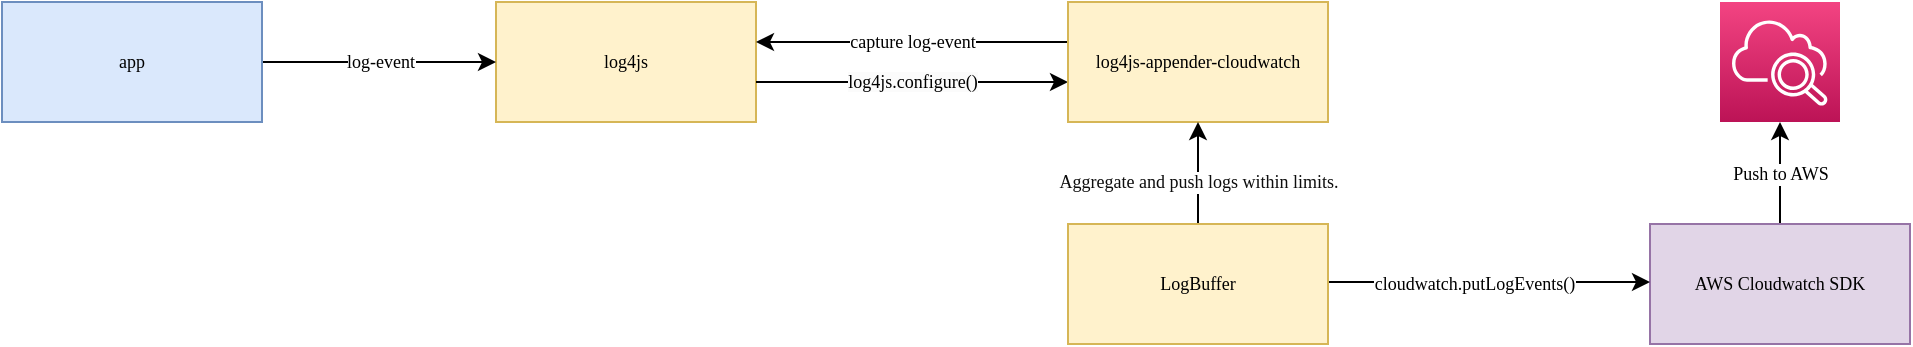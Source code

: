 <mxfile>
    <diagram id="qwdjv6EuC6kWKs5qn-RF" name="Page-1">
        <mxGraphModel dx="919" dy="671" grid="1" gridSize="10" guides="1" tooltips="1" connect="1" arrows="1" fold="1" page="1" pageScale="1" pageWidth="850" pageHeight="1100" math="0" shadow="0">
            <root>
                <mxCell id="0"/>
                <mxCell id="1" parent="0"/>
                <mxCell id="27" value="Push to AWS" style="edgeStyle=orthogonalEdgeStyle;html=1;labelBackgroundColor=default;fontSize=9;fontColor=#000000;fontFamily=JetBrains mono;" parent="1" source="3" target="28" edge="1">
                    <mxGeometry relative="1" as="geometry">
                        <mxPoint x="1079" y="260" as="targetPoint"/>
                    </mxGeometry>
                </mxCell>
                <mxCell id="3" value="AWS Cloudwatch SDK" style="whiteSpace=wrap;html=1;fillColor=#e1d5e7;strokeColor=#9673a6;fontFamily=JetBrains mono;fontSize=9;fontColor=#000000;" parent="1" vertex="1">
                    <mxGeometry x="864" y="151" width="130" height="60" as="geometry"/>
                </mxCell>
                <mxCell id="4" value="log4js" style="whiteSpace=wrap;html=1;fillColor=#fff2cc;strokeColor=#d6b656;fontFamily=JetBrains mono;fontSize=9;fontColor=#000000;" parent="1" vertex="1">
                    <mxGeometry x="287" y="40" width="130" height="60" as="geometry"/>
                </mxCell>
                <mxCell id="9" value="&lt;div style=&quot;line-height: 18px; font-size: 9px;&quot;&gt;&lt;div style=&quot;line-height: 18px; font-size: 9px;&quot;&gt;&lt;span style=&quot;font-size: 9px;&quot;&gt;cloudwatch&lt;/span&gt;&lt;span style=&quot;font-size: 9px;&quot;&gt;.&lt;/span&gt;putLogEvents()&lt;/div&gt;&lt;/div&gt;" style="edgeStyle=orthogonalEdgeStyle;html=1;fontFamily=JetBrains mono;fontSize=9;fontColor=#000000;" parent="1" source="29" target="3" edge="1">
                    <mxGeometry x="-0.097" relative="1" as="geometry">
                        <mxPoint x="579" y="30" as="sourcePoint"/>
                        <Array as="points">
                            <mxPoint x="800" y="180"/>
                            <mxPoint x="800" y="180"/>
                        </Array>
                        <mxPoint as="offset"/>
                    </mxGeometry>
                </mxCell>
                <mxCell id="18" value="&lt;span style=&quot;background-color: rgb(251, 251, 251); font-size: 9px;&quot;&gt;log4js.configure()&lt;/span&gt;" style="edgeStyle=orthogonalEdgeStyle;html=1;labelBackgroundColor=default;fontFamily=JetBrains mono;fontSize=9;fontColor=#000000;" parent="1" source="4" target="5" edge="1">
                    <mxGeometry relative="1" as="geometry">
                        <Array as="points">
                            <mxPoint x="496" y="80"/>
                            <mxPoint x="496" y="80"/>
                        </Array>
                    </mxGeometry>
                </mxCell>
                <mxCell id="20" value="capture log-event" style="edgeStyle=orthogonalEdgeStyle;html=1;labelBackgroundColor=default;fontSize=9;fontColor=#000000;fontFamily=JetBrains mono;" parent="1" source="5" target="4" edge="1">
                    <mxGeometry relative="1" as="geometry">
                        <Array as="points">
                            <mxPoint x="486" y="60"/>
                            <mxPoint x="486" y="60"/>
                        </Array>
                        <mxPoint as="offset"/>
                    </mxGeometry>
                </mxCell>
                <mxCell id="5" value="log4js-appender-cloudwatch" style="whiteSpace=wrap;html=1;fillColor=#fff2cc;strokeColor=#d6b656;fontFamily=JetBrains mono;fontSize=9;fontColor=#000000;" parent="1" vertex="1">
                    <mxGeometry x="573" y="40" width="130" height="60" as="geometry"/>
                </mxCell>
                <mxCell id="13" value="log-event" style="edgeStyle=orthogonalEdgeStyle;html=1;fontFamily=JetBrains mono;fontSize=9;fontColor=#000000;" parent="1" source="10" target="4" edge="1">
                    <mxGeometry relative="1" as="geometry"/>
                </mxCell>
                <mxCell id="10" value="app" style="whiteSpace=wrap;html=1;fillColor=#dae8fc;strokeColor=#6c8ebf;fontFamily=JetBrains mono;fontSize=9;fontColor=#000000;" parent="1" vertex="1">
                    <mxGeometry x="40" y="40" width="130" height="60" as="geometry"/>
                </mxCell>
                <mxCell id="28" value="" style="points=[[0,0,0],[0.25,0,0],[0.5,0,0],[0.75,0,0],[1,0,0],[0,1,0],[0.25,1,0],[0.5,1,0],[0.75,1,0],[1,1,0],[0,0.25,0],[0,0.5,0],[0,0.75,0],[1,0.25,0],[1,0.5,0],[1,0.75,0]];points=[[0,0,0],[0.25,0,0],[0.5,0,0],[0.75,0,0],[1,0,0],[0,1,0],[0.25,1,0],[0.5,1,0],[0.75,1,0],[1,1,0],[0,0.25,0],[0,0.5,0],[0,0.75,0],[1,0.25,0],[1,0.5,0],[1,0.75,0]];outlineConnect=0;fontColor=#232F3E;gradientColor=#F34482;gradientDirection=north;fillColor=#BC1356;strokeColor=#ffffff;dashed=0;verticalLabelPosition=bottom;verticalAlign=top;align=center;html=1;fontSize=9;fontStyle=0;aspect=fixed;shape=mxgraph.aws4.resourceIcon;resIcon=mxgraph.aws4.cloudwatch_2;fontFamily=JetBrains mono;" vertex="1" parent="1">
                    <mxGeometry x="899" y="40" width="60" height="60" as="geometry"/>
                </mxCell>
                <mxCell id="31" value="&lt;span style=&quot;color: rgb(13, 13, 13); text-align: start;&quot;&gt;&lt;font style=&quot;font-size: 9px;&quot;&gt;Aggregate and push logs within limits.&lt;/font&gt;&lt;/span&gt;" style="edgeStyle=orthogonalEdgeStyle;html=1;fontSize=9;fontColor=#000000;fontFamily=JetBrains mono;" edge="1" parent="1" source="29" target="5">
                    <mxGeometry x="-0.176" relative="1" as="geometry">
                        <mxPoint as="offset"/>
                    </mxGeometry>
                </mxCell>
                <mxCell id="29" value="LogBuffer" style="whiteSpace=wrap;html=1;fillColor=#fff2cc;strokeColor=#d6b656;fontFamily=JetBrains mono;fontSize=9;fontColor=#000000;" vertex="1" parent="1">
                    <mxGeometry x="573" y="151" width="130" height="60" as="geometry"/>
                </mxCell>
            </root>
        </mxGraphModel>
    </diagram>
</mxfile>
